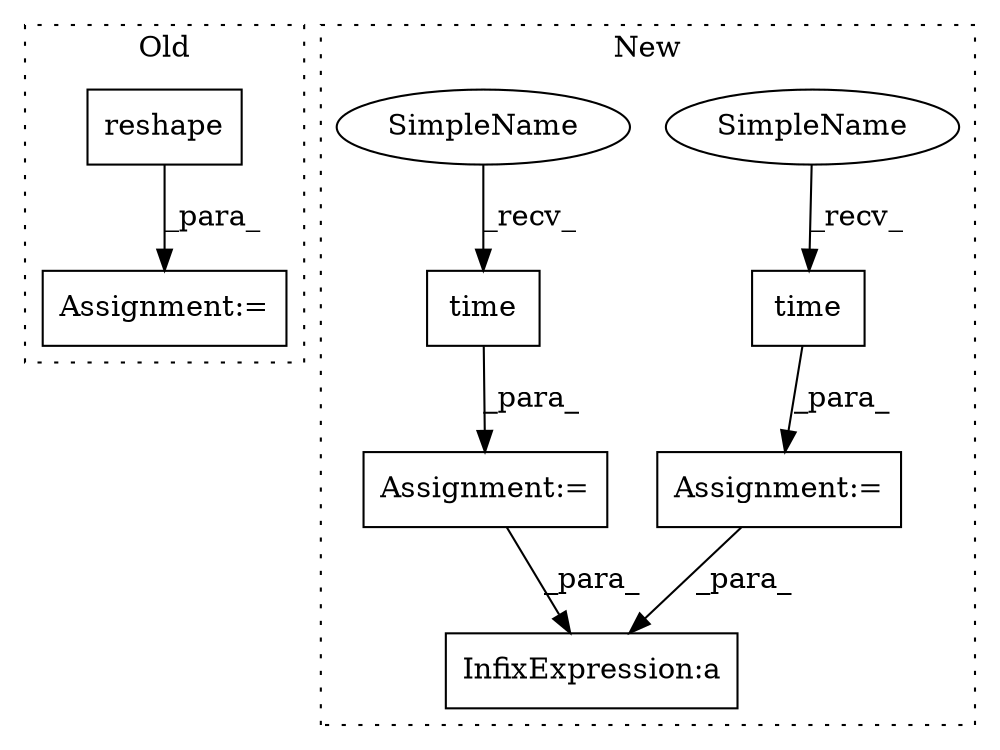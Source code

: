 digraph G {
subgraph cluster0 {
1 [label="reshape" a="32" s="13250,13272" l="8,1" shape="box"];
5 [label="Assignment:=" a="7" s="13245" l="1" shape="box"];
label = "Old";
style="dotted";
}
subgraph cluster1 {
2 [label="time" a="32" s="13220" l="6" shape="box"];
3 [label="InfixExpression:a" a="27" s="13825" l="8" shape="box"];
4 [label="time" a="32" s="13731" l="6" shape="box"];
6 [label="Assignment:=" a="7" s="13725" l="1" shape="box"];
7 [label="Assignment:=" a="7" s="13214" l="1" shape="box"];
8 [label="SimpleName" a="42" s="13726" l="4" shape="ellipse"];
9 [label="SimpleName" a="42" s="13215" l="4" shape="ellipse"];
label = "New";
style="dotted";
}
1 -> 5 [label="_para_"];
2 -> 7 [label="_para_"];
4 -> 6 [label="_para_"];
6 -> 3 [label="_para_"];
7 -> 3 [label="_para_"];
8 -> 4 [label="_recv_"];
9 -> 2 [label="_recv_"];
}